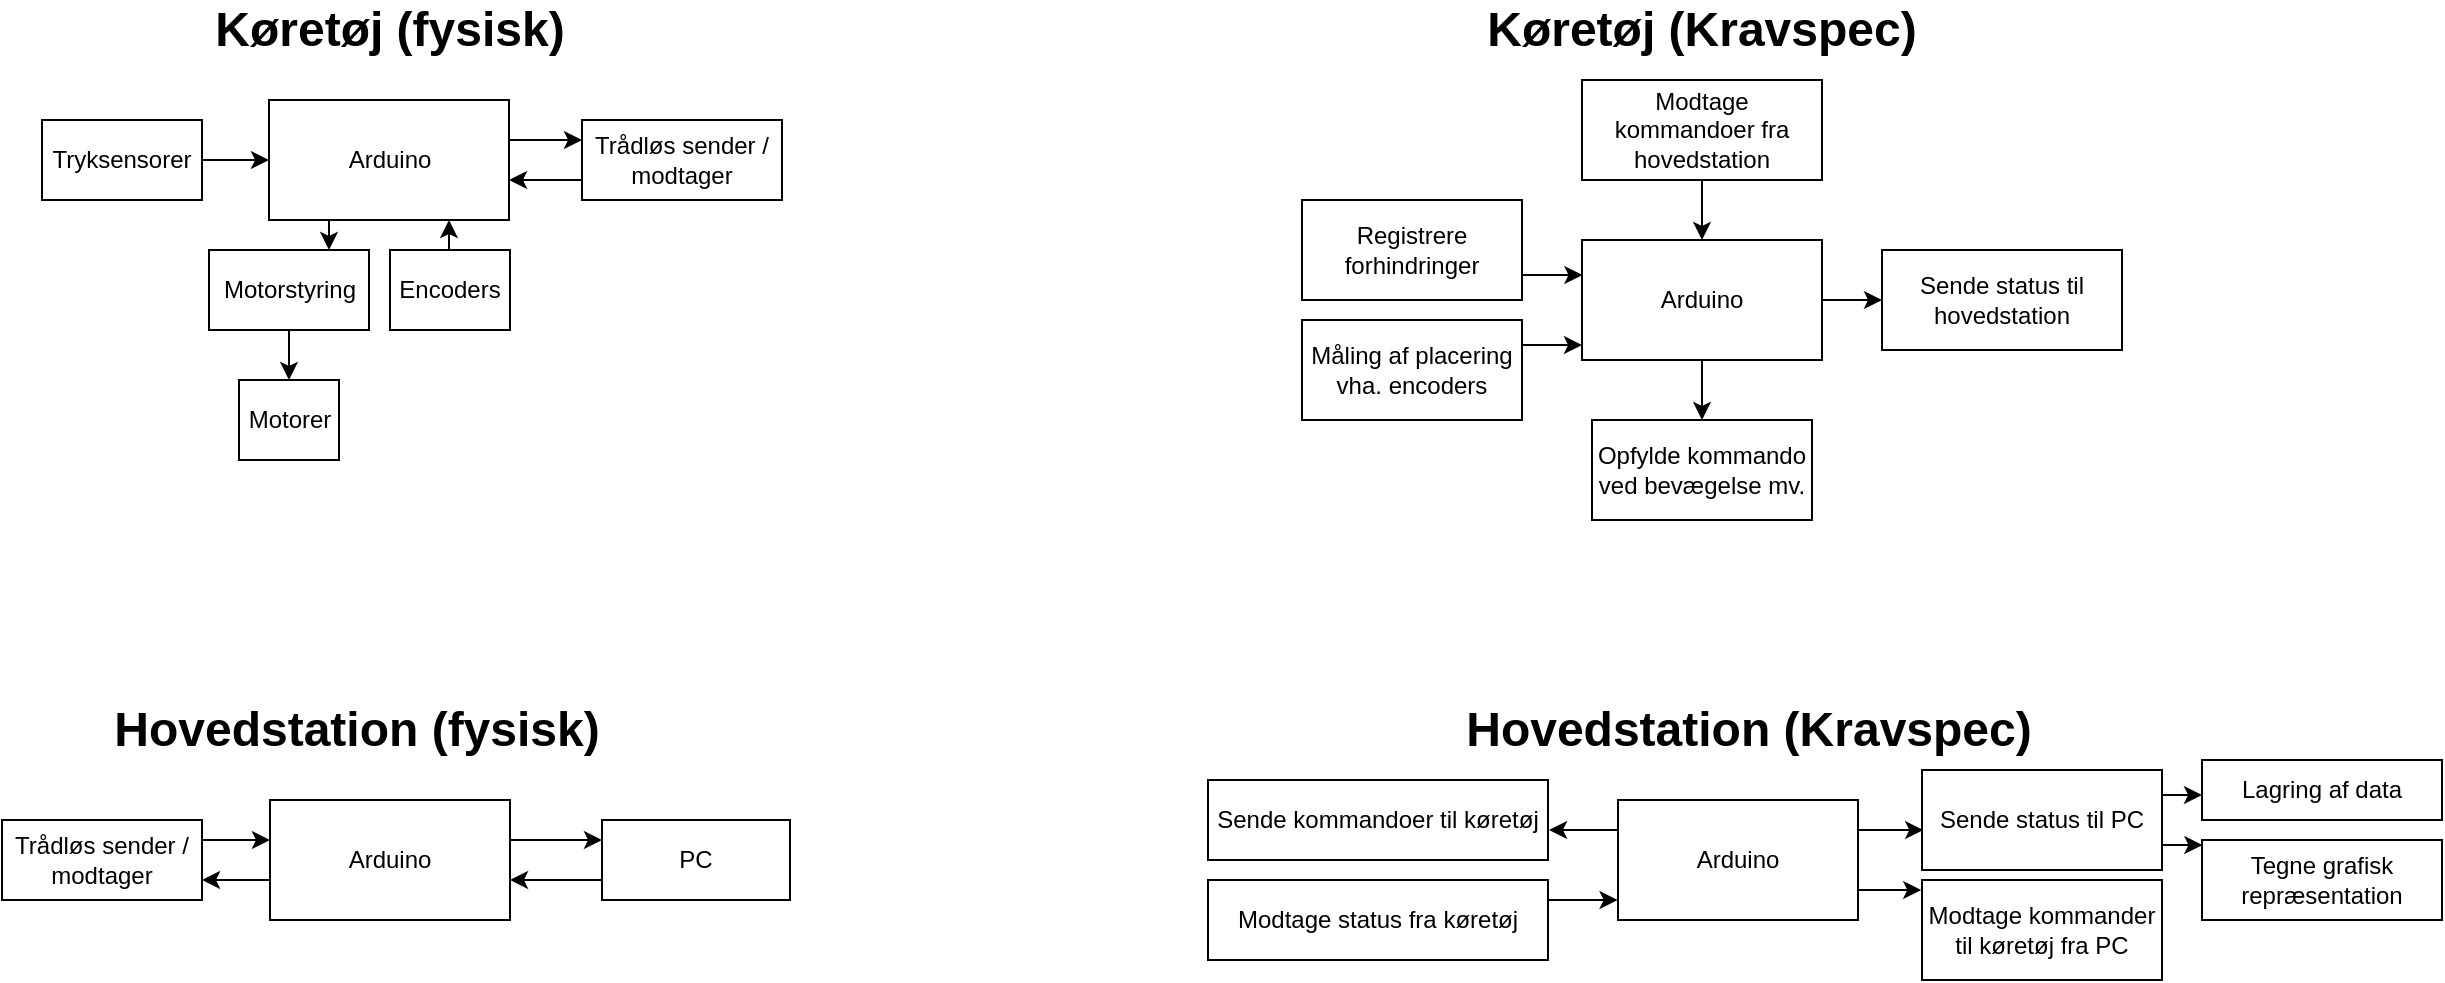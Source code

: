 <mxfile version="17.0.0" type="device" pages="3"><diagram id="TpSTfzil1BboNdkphqD4" name="Blokdiagrammer"><mxGraphModel dx="1066" dy="749" grid="1" gridSize="10" guides="1" tooltips="1" connect="1" arrows="1" fold="1" page="1" pageScale="1" pageWidth="827" pageHeight="1169" math="0" shadow="0"><root><mxCell id="0"/><mxCell id="1" parent="0"/><mxCell id="sRzdgZIWtT35f1yVWIEh-6" value="" style="edgeStyle=orthogonalEdgeStyle;rounded=0;orthogonalLoop=1;jettySize=auto;html=1;fontSize=12;" parent="1" source="sRzdgZIWtT35f1yVWIEh-1" target="sRzdgZIWtT35f1yVWIEh-4" edge="1"><mxGeometry relative="1" as="geometry"><Array as="points"><mxPoint x="490" y="110"/><mxPoint x="490" y="110"/></Array></mxGeometry></mxCell><mxCell id="vzg4cDQRQBAB5WmXKLtl-3" style="edgeStyle=orthogonalEdgeStyle;rounded=0;orthogonalLoop=1;jettySize=auto;html=1;exitX=0.25;exitY=1;exitDx=0;exitDy=0;entryX=0.75;entryY=0;entryDx=0;entryDy=0;" parent="1" source="sRzdgZIWtT35f1yVWIEh-1" target="vzg4cDQRQBAB5WmXKLtl-1" edge="1"><mxGeometry relative="1" as="geometry"/></mxCell><mxCell id="sRzdgZIWtT35f1yVWIEh-1" value="Arduino" style="rounded=0;whiteSpace=wrap;html=1;" parent="1" vertex="1"><mxGeometry x="353.5" y="90" width="120" height="60" as="geometry"/></mxCell><mxCell id="sRzdgZIWtT35f1yVWIEh-2" value="&lt;font size=&quot;1&quot;&gt;&lt;b style=&quot;font-size: 24px&quot;&gt;Køretøj (fysisk)&lt;/b&gt;&lt;/font&gt;" style="text;html=1;strokeColor=none;fillColor=none;align=center;verticalAlign=middle;whiteSpace=wrap;rounded=0;" parent="1" vertex="1"><mxGeometry x="304" y="40" width="220" height="30" as="geometry"/></mxCell><mxCell id="sRzdgZIWtT35f1yVWIEh-7" value="" style="edgeStyle=orthogonalEdgeStyle;rounded=0;orthogonalLoop=1;jettySize=auto;html=1;fontSize=12;" parent="1" source="sRzdgZIWtT35f1yVWIEh-4" target="sRzdgZIWtT35f1yVWIEh-1" edge="1"><mxGeometry relative="1" as="geometry"><Array as="points"><mxPoint x="500" y="130"/><mxPoint x="500" y="130"/></Array></mxGeometry></mxCell><mxCell id="sRzdgZIWtT35f1yVWIEh-4" value="Trådløs sender / modtager" style="whiteSpace=wrap;html=1;rounded=0;" parent="1" vertex="1"><mxGeometry x="510" y="100" width="100" height="40" as="geometry"/></mxCell><mxCell id="vzg4cDQRQBAB5WmXKLtl-4" style="edgeStyle=orthogonalEdgeStyle;rounded=0;orthogonalLoop=1;jettySize=auto;html=1;exitX=0.25;exitY=0;exitDx=0;exitDy=0;entryX=0.75;entryY=1;entryDx=0;entryDy=0;" parent="1" source="sRzdgZIWtT35f1yVWIEh-8" target="sRzdgZIWtT35f1yVWIEh-1" edge="1"><mxGeometry relative="1" as="geometry"/></mxCell><mxCell id="sRzdgZIWtT35f1yVWIEh-8" value="Encoders" style="rounded=0;whiteSpace=wrap;html=1;fontSize=12;" parent="1" vertex="1"><mxGeometry x="414" y="165" width="60" height="40" as="geometry"/></mxCell><mxCell id="sRzdgZIWtT35f1yVWIEh-9" value="Motorer" style="rounded=0;whiteSpace=wrap;html=1;fontSize=12;" parent="1" vertex="1"><mxGeometry x="338.5" y="230" width="50" height="40" as="geometry"/></mxCell><mxCell id="sRzdgZIWtT35f1yVWIEh-17" value="" style="edgeStyle=orthogonalEdgeStyle;rounded=0;orthogonalLoop=1;jettySize=auto;html=1;fontSize=12;" parent="1" source="sRzdgZIWtT35f1yVWIEh-16" target="sRzdgZIWtT35f1yVWIEh-1" edge="1"><mxGeometry relative="1" as="geometry"/></mxCell><mxCell id="sRzdgZIWtT35f1yVWIEh-16" value="Tryksensorer" style="rounded=0;whiteSpace=wrap;html=1;fontSize=12;" parent="1" vertex="1"><mxGeometry x="240" y="100" width="80" height="40" as="geometry"/></mxCell><mxCell id="sRzdgZIWtT35f1yVWIEh-18" value="&lt;font size=&quot;1&quot;&gt;&lt;b style=&quot;font-size: 24px&quot;&gt;Hovedstation (fysisk)&lt;/b&gt;&lt;/font&gt;" style="text;html=1;strokeColor=none;fillColor=none;align=center;verticalAlign=middle;whiteSpace=wrap;rounded=0;" parent="1" vertex="1"><mxGeometry x="250" y="390" width="295" height="30" as="geometry"/></mxCell><mxCell id="sRzdgZIWtT35f1yVWIEh-22" value="" style="edgeStyle=orthogonalEdgeStyle;rounded=0;orthogonalLoop=1;jettySize=auto;html=1;fontSize=12;" parent="1" source="sRzdgZIWtT35f1yVWIEh-19" target="sRzdgZIWtT35f1yVWIEh-20" edge="1"><mxGeometry relative="1" as="geometry"><Array as="points"><mxPoint x="330" y="480"/><mxPoint x="330" y="480"/></Array></mxGeometry></mxCell><mxCell id="sRzdgZIWtT35f1yVWIEh-24" value="" style="edgeStyle=orthogonalEdgeStyle;rounded=0;orthogonalLoop=1;jettySize=auto;html=1;fontSize=12;" parent="1" source="sRzdgZIWtT35f1yVWIEh-19" target="sRzdgZIWtT35f1yVWIEh-23" edge="1"><mxGeometry relative="1" as="geometry"><Array as="points"><mxPoint x="500" y="460"/><mxPoint x="500" y="460"/></Array></mxGeometry></mxCell><mxCell id="sRzdgZIWtT35f1yVWIEh-19" value="Arduino" style="rounded=0;whiteSpace=wrap;html=1;fontSize=12;" parent="1" vertex="1"><mxGeometry x="354" y="440" width="120" height="60" as="geometry"/></mxCell><mxCell id="sRzdgZIWtT35f1yVWIEh-21" value="" style="edgeStyle=orthogonalEdgeStyle;rounded=0;orthogonalLoop=1;jettySize=auto;html=1;fontSize=12;" parent="1" source="sRzdgZIWtT35f1yVWIEh-20" target="sRzdgZIWtT35f1yVWIEh-19" edge="1"><mxGeometry relative="1" as="geometry"><Array as="points"><mxPoint x="340" y="460"/><mxPoint x="340" y="460"/></Array></mxGeometry></mxCell><mxCell id="sRzdgZIWtT35f1yVWIEh-20" value="Trådløs sender / modtager" style="rounded=0;whiteSpace=wrap;html=1;fontSize=12;" parent="1" vertex="1"><mxGeometry x="220" y="450" width="100" height="40" as="geometry"/></mxCell><mxCell id="sRzdgZIWtT35f1yVWIEh-25" value="" style="edgeStyle=orthogonalEdgeStyle;rounded=0;orthogonalLoop=1;jettySize=auto;html=1;fontSize=12;" parent="1" source="sRzdgZIWtT35f1yVWIEh-23" target="sRzdgZIWtT35f1yVWIEh-19" edge="1"><mxGeometry relative="1" as="geometry"><Array as="points"><mxPoint x="490" y="480"/><mxPoint x="490" y="480"/></Array></mxGeometry></mxCell><mxCell id="sRzdgZIWtT35f1yVWIEh-23" value="PC" style="rounded=0;whiteSpace=wrap;html=1;fontSize=12;" parent="1" vertex="1"><mxGeometry x="520" y="450" width="94" height="40" as="geometry"/></mxCell><mxCell id="sRzdgZIWtT35f1yVWIEh-26" value="&lt;font size=&quot;1&quot;&gt;&lt;b style=&quot;font-size: 24px&quot;&gt;Køretøj (Kravspec)&lt;/b&gt;&lt;/font&gt;" style="text;html=1;strokeColor=none;fillColor=none;align=center;verticalAlign=middle;whiteSpace=wrap;rounded=0;" parent="1" vertex="1"><mxGeometry x="960" y="40" width="220" height="30" as="geometry"/></mxCell><mxCell id="sRzdgZIWtT35f1yVWIEh-37" value="" style="edgeStyle=orthogonalEdgeStyle;rounded=0;orthogonalLoop=1;jettySize=auto;html=1;fontSize=12;" parent="1" source="sRzdgZIWtT35f1yVWIEh-27" target="sRzdgZIWtT35f1yVWIEh-28" edge="1"><mxGeometry relative="1" as="geometry"/></mxCell><mxCell id="sRzdgZIWtT35f1yVWIEh-40" value="" style="edgeStyle=orthogonalEdgeStyle;rounded=0;orthogonalLoop=1;jettySize=auto;html=1;fontSize=12;" parent="1" source="sRzdgZIWtT35f1yVWIEh-27" target="sRzdgZIWtT35f1yVWIEh-39" edge="1"><mxGeometry relative="1" as="geometry"/></mxCell><mxCell id="sRzdgZIWtT35f1yVWIEh-27" value="Arduino" style="rounded=0;whiteSpace=wrap;html=1;" parent="1" vertex="1"><mxGeometry x="1010" y="160" width="120" height="60" as="geometry"/></mxCell><mxCell id="sRzdgZIWtT35f1yVWIEh-28" value="Sende status til hovedstation" style="rounded=0;whiteSpace=wrap;html=1;fontSize=12;" parent="1" vertex="1"><mxGeometry x="1160" y="165" width="120" height="50" as="geometry"/></mxCell><mxCell id="sRzdgZIWtT35f1yVWIEh-36" value="" style="edgeStyle=orthogonalEdgeStyle;rounded=0;orthogonalLoop=1;jettySize=auto;html=1;fontSize=12;" parent="1" source="sRzdgZIWtT35f1yVWIEh-30" target="sRzdgZIWtT35f1yVWIEh-27" edge="1"><mxGeometry relative="1" as="geometry"/></mxCell><mxCell id="sRzdgZIWtT35f1yVWIEh-30" value="Modtage kommandoer fra hovedstation" style="rounded=0;whiteSpace=wrap;html=1;" parent="1" vertex="1"><mxGeometry x="1010" y="80" width="120" height="50" as="geometry"/></mxCell><mxCell id="sRzdgZIWtT35f1yVWIEh-68" style="edgeStyle=orthogonalEdgeStyle;rounded=0;orthogonalLoop=1;jettySize=auto;html=1;exitX=1;exitY=0.75;exitDx=0;exitDy=0;entryX=0.002;entryY=0.299;entryDx=0;entryDy=0;entryPerimeter=0;fontSize=12;" parent="1" source="sRzdgZIWtT35f1yVWIEh-33" target="sRzdgZIWtT35f1yVWIEh-27" edge="1"><mxGeometry relative="1" as="geometry"/></mxCell><mxCell id="sRzdgZIWtT35f1yVWIEh-33" value="Registrere forhindringer" style="rounded=0;whiteSpace=wrap;html=1;fontSize=12;" parent="1" vertex="1"><mxGeometry x="870" y="140" width="110" height="50" as="geometry"/></mxCell><mxCell id="sRzdgZIWtT35f1yVWIEh-39" value="Opfylde kommando ved bevægelse mv." style="rounded=0;whiteSpace=wrap;html=1;fontSize=12;" parent="1" vertex="1"><mxGeometry x="1015" y="250" width="110" height="50" as="geometry"/></mxCell><mxCell id="sRzdgZIWtT35f1yVWIEh-41" value="&lt;font size=&quot;1&quot;&gt;&lt;b style=&quot;font-size: 24px&quot;&gt;Hovedstation (&lt;/b&gt;&lt;/font&gt;&lt;b style=&quot;font-size: 24px&quot;&gt;Kravspec&lt;/b&gt;&lt;font size=&quot;1&quot;&gt;&lt;b style=&quot;font-size: 24px&quot;&gt;)&lt;/b&gt;&lt;/font&gt;" style="text;html=1;strokeColor=none;fillColor=none;align=center;verticalAlign=middle;whiteSpace=wrap;rounded=0;" parent="1" vertex="1"><mxGeometry x="945.5" y="390" width="295" height="30" as="geometry"/></mxCell><mxCell id="sRzdgZIWtT35f1yVWIEh-51" style="edgeStyle=orthogonalEdgeStyle;rounded=0;orthogonalLoop=1;jettySize=auto;html=1;exitX=0;exitY=0.25;exitDx=0;exitDy=0;entryX=1.003;entryY=0.627;entryDx=0;entryDy=0;entryPerimeter=0;fontSize=12;" parent="1" source="sRzdgZIWtT35f1yVWIEh-42" target="sRzdgZIWtT35f1yVWIEh-43" edge="1"><mxGeometry relative="1" as="geometry"/></mxCell><mxCell id="sRzdgZIWtT35f1yVWIEh-69" style="edgeStyle=orthogonalEdgeStyle;rounded=0;orthogonalLoop=1;jettySize=auto;html=1;exitX=1;exitY=0.25;exitDx=0;exitDy=0;entryX=0.005;entryY=0.598;entryDx=0;entryDy=0;entryPerimeter=0;fontSize=12;" parent="1" source="sRzdgZIWtT35f1yVWIEh-42" target="sRzdgZIWtT35f1yVWIEh-54" edge="1"><mxGeometry relative="1" as="geometry"/></mxCell><mxCell id="sRzdgZIWtT35f1yVWIEh-70" style="edgeStyle=orthogonalEdgeStyle;rounded=0;orthogonalLoop=1;jettySize=auto;html=1;exitX=1;exitY=0.75;exitDx=0;exitDy=0;entryX=-0.003;entryY=0.106;entryDx=0;entryDy=0;entryPerimeter=0;fontSize=12;" parent="1" source="sRzdgZIWtT35f1yVWIEh-42" target="sRzdgZIWtT35f1yVWIEh-64" edge="1"><mxGeometry relative="1" as="geometry"/></mxCell><mxCell id="sRzdgZIWtT35f1yVWIEh-42" value="Arduino" style="rounded=0;whiteSpace=wrap;html=1;fontSize=12;" parent="1" vertex="1"><mxGeometry x="1028" y="440" width="120" height="60" as="geometry"/></mxCell><mxCell id="sRzdgZIWtT35f1yVWIEh-43" value="Sende kommandoer til køretøj" style="rounded=0;whiteSpace=wrap;html=1;fontSize=12;" parent="1" vertex="1"><mxGeometry x="823" y="430" width="170" height="40" as="geometry"/></mxCell><mxCell id="sRzdgZIWtT35f1yVWIEh-52" style="edgeStyle=orthogonalEdgeStyle;rounded=0;orthogonalLoop=1;jettySize=auto;html=1;exitX=1;exitY=0.25;exitDx=0;exitDy=0;entryX=-0.002;entryY=0.822;entryDx=0;entryDy=0;entryPerimeter=0;fontSize=12;" parent="1" source="sRzdgZIWtT35f1yVWIEh-44" target="sRzdgZIWtT35f1yVWIEh-42" edge="1"><mxGeometry relative="1" as="geometry"/></mxCell><mxCell id="sRzdgZIWtT35f1yVWIEh-44" value="Modtage status fra køretøj" style="rounded=0;whiteSpace=wrap;html=1;fontSize=12;" parent="1" vertex="1"><mxGeometry x="823" y="480" width="170" height="40" as="geometry"/></mxCell><mxCell id="sRzdgZIWtT35f1yVWIEh-53" value="Tegne grafisk repræsentation" style="rounded=0;whiteSpace=wrap;html=1;fontSize=12;" parent="1" vertex="1"><mxGeometry x="1320" y="460" width="120" height="40" as="geometry"/></mxCell><mxCell id="sRzdgZIWtT35f1yVWIEh-71" style="edgeStyle=orthogonalEdgeStyle;rounded=0;orthogonalLoop=1;jettySize=auto;html=1;exitX=1;exitY=0.25;exitDx=0;exitDy=0;entryX=0;entryY=0.586;entryDx=0;entryDy=0;entryPerimeter=0;fontSize=12;" parent="1" source="sRzdgZIWtT35f1yVWIEh-54" target="sRzdgZIWtT35f1yVWIEh-58" edge="1"><mxGeometry relative="1" as="geometry"/></mxCell><mxCell id="sRzdgZIWtT35f1yVWIEh-73" style="edgeStyle=orthogonalEdgeStyle;rounded=0;orthogonalLoop=1;jettySize=auto;html=1;exitX=1;exitY=0.75;exitDx=0;exitDy=0;entryX=0.002;entryY=0.07;entryDx=0;entryDy=0;entryPerimeter=0;fontSize=12;" parent="1" source="sRzdgZIWtT35f1yVWIEh-54" target="sRzdgZIWtT35f1yVWIEh-53" edge="1"><mxGeometry relative="1" as="geometry"/></mxCell><mxCell id="sRzdgZIWtT35f1yVWIEh-54" value="Sende status til PC" style="rounded=0;whiteSpace=wrap;html=1;fontSize=12;" parent="1" vertex="1"><mxGeometry x="1180" y="425" width="120" height="50" as="geometry"/></mxCell><mxCell id="sRzdgZIWtT35f1yVWIEh-58" value="Lagring af data" style="rounded=0;whiteSpace=wrap;html=1;fontSize=12;" parent="1" vertex="1"><mxGeometry x="1320" y="420" width="120" height="30" as="geometry"/></mxCell><mxCell id="sRzdgZIWtT35f1yVWIEh-64" value="Modtage kommander til køretøj fra PC" style="rounded=0;whiteSpace=wrap;html=1;fontSize=12;" parent="1" vertex="1"><mxGeometry x="1180" y="480" width="120" height="50" as="geometry"/></mxCell><mxCell id="sRzdgZIWtT35f1yVWIEh-67" style="edgeStyle=orthogonalEdgeStyle;rounded=0;orthogonalLoop=1;jettySize=auto;html=1;exitX=1;exitY=0.25;exitDx=0;exitDy=0;entryX=0;entryY=0.878;entryDx=0;entryDy=0;entryPerimeter=0;fontSize=12;" parent="1" source="sRzdgZIWtT35f1yVWIEh-66" target="sRzdgZIWtT35f1yVWIEh-27" edge="1"><mxGeometry relative="1" as="geometry"/></mxCell><mxCell id="sRzdgZIWtT35f1yVWIEh-66" value="Måling af placering vha. encoders" style="rounded=0;whiteSpace=wrap;html=1;fontSize=12;" parent="1" vertex="1"><mxGeometry x="870" y="200" width="110" height="50" as="geometry"/></mxCell><mxCell id="vzg4cDQRQBAB5WmXKLtl-2" value="" style="edgeStyle=orthogonalEdgeStyle;rounded=0;orthogonalLoop=1;jettySize=auto;html=1;" parent="1" source="vzg4cDQRQBAB5WmXKLtl-1" target="sRzdgZIWtT35f1yVWIEh-9" edge="1"><mxGeometry relative="1" as="geometry"/></mxCell><mxCell id="vzg4cDQRQBAB5WmXKLtl-1" value="Motorstyring" style="rounded=0;whiteSpace=wrap;html=1;" parent="1" vertex="1"><mxGeometry x="323.5" y="165" width="80" height="40" as="geometry"/></mxCell></root></mxGraphModel></diagram><diagram id="rVFSDBUsDKxGqQV_KbvP" name="SW-struktur"><mxGraphModel dx="1066" dy="749" grid="1" gridSize="10" guides="1" tooltips="1" connect="1" arrows="1" fold="1" page="1" pageScale="1" pageWidth="827" pageHeight="1169" math="0" shadow="0"><root><mxCell id="HqiZGBsw4PmQNI6quoVG-0"/><mxCell id="HqiZGBsw4PmQNI6quoVG-1" parent="HqiZGBsw4PmQNI6quoVG-0"/><mxCell id="HqiZGBsw4PmQNI6quoVG-8" value="" style="edgeStyle=orthogonalEdgeStyle;rounded=0;orthogonalLoop=1;jettySize=auto;html=1;" parent="HqiZGBsw4PmQNI6quoVG-1" source="HqiZGBsw4PmQNI6quoVG-2" target="HqiZGBsw4PmQNI6quoVG-3" edge="1"><mxGeometry relative="1" as="geometry"><Array as="points"><mxPoint x="434" y="150"/><mxPoint x="434" y="150"/></Array></mxGeometry></mxCell><mxCell id="HqiZGBsw4PmQNI6quoVG-9" value="" style="edgeStyle=orthogonalEdgeStyle;rounded=0;orthogonalLoop=1;jettySize=auto;html=1;" parent="HqiZGBsw4PmQNI6quoVG-1" source="HqiZGBsw4PmQNI6quoVG-2" target="HqiZGBsw4PmQNI6quoVG-4" edge="1"><mxGeometry relative="1" as="geometry"/></mxCell><mxCell id="HqiZGBsw4PmQNI6quoVG-2" value="Lokationsdel" style="rounded=0;whiteSpace=wrap;html=1;" parent="HqiZGBsw4PmQNI6quoVG-1" vertex="1"><mxGeometry x="354" y="230" width="120" height="60" as="geometry"/></mxCell><mxCell id="HqiZGBsw4PmQNI6quoVG-7" value="" style="edgeStyle=orthogonalEdgeStyle;rounded=0;orthogonalLoop=1;jettySize=auto;html=1;" parent="HqiZGBsw4PmQNI6quoVG-1" source="HqiZGBsw4PmQNI6quoVG-3" target="HqiZGBsw4PmQNI6quoVG-2" edge="1"><mxGeometry relative="1" as="geometry"><Array as="points"><mxPoint x="394" y="210"/><mxPoint x="394" y="210"/></Array></mxGeometry></mxCell><mxCell id="HqiZGBsw4PmQNI6quoVG-3" value="Køredel" style="rounded=0;whiteSpace=wrap;html=1;" parent="HqiZGBsw4PmQNI6quoVG-1" vertex="1"><mxGeometry x="354" y="70" width="120" height="60" as="geometry"/></mxCell><mxCell id="HqiZGBsw4PmQNI6quoVG-4" value="Sendedel" style="rounded=0;whiteSpace=wrap;html=1;" parent="HqiZGBsw4PmQNI6quoVG-1" vertex="1"><mxGeometry x="354" y="400" width="120" height="60" as="geometry"/></mxCell><mxCell id="HqiZGBsw4PmQNI6quoVG-14" value="" style="edgeStyle=orthogonalEdgeStyle;rounded=0;orthogonalLoop=1;jettySize=auto;html=1;" parent="HqiZGBsw4PmQNI6quoVG-1" source="HqiZGBsw4PmQNI6quoVG-5" target="HqiZGBsw4PmQNI6quoVG-2" edge="1"><mxGeometry relative="1" as="geometry"/></mxCell><mxCell id="HqiZGBsw4PmQNI6quoVG-5" value="Modtagedel" style="rounded=0;whiteSpace=wrap;html=1;" parent="HqiZGBsw4PmQNI6quoVG-1" vertex="1"><mxGeometry x="584" y="230" width="120" height="60" as="geometry"/></mxCell><mxCell id="HqiZGBsw4PmQNI6quoVG-15" value="" style="edgeStyle=orthogonalEdgeStyle;rounded=0;orthogonalLoop=1;jettySize=auto;html=1;" parent="HqiZGBsw4PmQNI6quoVG-1" source="HqiZGBsw4PmQNI6quoVG-6" target="HqiZGBsw4PmQNI6quoVG-2" edge="1"><mxGeometry relative="1" as="geometry"/></mxCell><mxCell id="HqiZGBsw4PmQNI6quoVG-6" value="Sensordel" style="rounded=0;whiteSpace=wrap;html=1;" parent="HqiZGBsw4PmQNI6quoVG-1" vertex="1"><mxGeometry x="124" y="230" width="120" height="60" as="geometry"/></mxCell><mxCell id="HqiZGBsw4PmQNI6quoVG-11" value="" style="endArrow=classic;html=1;rounded=0;exitX=0.5;exitY=0;exitDx=0;exitDy=0;entryX=0;entryY=0.5;entryDx=0;entryDy=0;" parent="HqiZGBsw4PmQNI6quoVG-1" source="HqiZGBsw4PmQNI6quoVG-6" target="HqiZGBsw4PmQNI6quoVG-3" edge="1"><mxGeometry width="50" height="50" relative="1" as="geometry"><mxPoint x="284" y="210" as="sourcePoint"/><mxPoint x="334" y="160" as="targetPoint"/></mxGeometry></mxCell><mxCell id="HqiZGBsw4PmQNI6quoVG-13" value="" style="endArrow=classic;html=1;rounded=0;exitX=0.5;exitY=0;exitDx=0;exitDy=0;entryX=1;entryY=0.5;entryDx=0;entryDy=0;" parent="HqiZGBsw4PmQNI6quoVG-1" source="HqiZGBsw4PmQNI6quoVG-5" target="HqiZGBsw4PmQNI6quoVG-3" edge="1"><mxGeometry width="50" height="50" relative="1" as="geometry"><mxPoint x="634" y="200" as="sourcePoint"/><mxPoint x="684" y="150" as="targetPoint"/></mxGeometry></mxCell><mxCell id="HqiZGBsw4PmQNI6quoVG-16" value="Kør til en bestemt lokation" style="text;html=1;strokeColor=none;fillColor=none;align=center;verticalAlign=middle;whiteSpace=wrap;rounded=0;" parent="HqiZGBsw4PmQNI6quoVG-1" vertex="1"><mxGeometry x="554" y="140" width="110" height="40" as="geometry"/></mxCell><mxCell id="HqiZGBsw4PmQNI6quoVG-17" value="Anmod om lokation&amp;nbsp;" style="text;html=1;strokeColor=none;fillColor=none;align=center;verticalAlign=middle;whiteSpace=wrap;rounded=0;" parent="HqiZGBsw4PmQNI6quoVG-1" vertex="1"><mxGeometry x="474" y="250" width="110" height="40" as="geometry"/></mxCell><mxCell id="HqiZGBsw4PmQNI6quoVG-18" value="Sende status (lokation, retning, mv.)" style="text;html=1;strokeColor=none;fillColor=none;align=center;verticalAlign=middle;whiteSpace=wrap;rounded=0;" parent="HqiZGBsw4PmQNI6quoVG-1" vertex="1"><mxGeometry x="404" y="320" width="110" height="40" as="geometry"/></mxCell><mxCell id="HqiZGBsw4PmQNI6quoVG-20" value="Stop kørsel ved forhindring" style="text;html=1;strokeColor=none;fillColor=none;align=center;verticalAlign=middle;whiteSpace=wrap;rounded=0;" parent="HqiZGBsw4PmQNI6quoVG-1" vertex="1"><mxGeometry x="184" y="130" width="110" height="40" as="geometry"/></mxCell><mxCell id="HqiZGBsw4PmQNI6quoVG-22" value="Informer hovedstation om forhindring" style="text;html=1;strokeColor=none;fillColor=none;align=center;verticalAlign=middle;whiteSpace=wrap;rounded=0;" parent="HqiZGBsw4PmQNI6quoVG-1" vertex="1"><mxGeometry x="244" y="260" width="110" height="40" as="geometry"/></mxCell><mxCell id="HqiZGBsw4PmQNI6quoVG-23" value="Opdatere lokation" style="text;html=1;strokeColor=none;fillColor=none;align=center;verticalAlign=middle;whiteSpace=wrap;rounded=0;" parent="HqiZGBsw4PmQNI6quoVG-1" vertex="1"><mxGeometry x="334" y="160" width="60" height="30" as="geometry"/></mxCell><mxCell id="HqiZGBsw4PmQNI6quoVG-24" value="Beregne rute" style="text;html=1;strokeColor=none;fillColor=none;align=center;verticalAlign=middle;whiteSpace=wrap;rounded=0;" parent="HqiZGBsw4PmQNI6quoVG-1" vertex="1"><mxGeometry x="434" y="160" width="60" height="30" as="geometry"/></mxCell><mxCell id="HqiZGBsw4PmQNI6quoVG-25" value="Sendedel" style="rounded=0;whiteSpace=wrap;html=1;" parent="HqiZGBsw4PmQNI6quoVG-1" vertex="1"><mxGeometry x="133.5" y="810" width="120" height="60" as="geometry"/></mxCell><mxCell id="HqiZGBsw4PmQNI6quoVG-46" value="" style="edgeStyle=orthogonalEdgeStyle;rounded=0;orthogonalLoop=1;jettySize=auto;html=1;" parent="HqiZGBsw4PmQNI6quoVG-1" source="HqiZGBsw4PmQNI6quoVG-26" target="HqiZGBsw4PmQNI6quoVG-30" edge="1"><mxGeometry relative="1" as="geometry"/></mxCell><mxCell id="HqiZGBsw4PmQNI6quoVG-26" value="Modtagedel" style="rounded=0;whiteSpace=wrap;html=1;" parent="HqiZGBsw4PmQNI6quoVG-1" vertex="1"><mxGeometry x="334.5" y="690" width="120" height="60" as="geometry"/></mxCell><mxCell id="HqiZGBsw4PmQNI6quoVG-35" value="" style="edgeStyle=orthogonalEdgeStyle;rounded=0;orthogonalLoop=1;jettySize=auto;html=1;" parent="HqiZGBsw4PmQNI6quoVG-1" source="HqiZGBsw4PmQNI6quoVG-27" target="HqiZGBsw4PmQNI6quoVG-30" edge="1"><mxGeometry relative="1" as="geometry"><Array as="points"><mxPoint x="374.5" y="900"/><mxPoint x="374.5" y="900"/></Array></mxGeometry></mxCell><mxCell id="HqiZGBsw4PmQNI6quoVG-27" value="Beregningsdel" style="rounded=0;whiteSpace=wrap;html=1;" parent="HqiZGBsw4PmQNI6quoVG-1" vertex="1"><mxGeometry x="334.5" y="990" width="120" height="60" as="geometry"/></mxCell><mxCell id="HqiZGBsw4PmQNI6quoVG-28" value="Tegnedel" style="rounded=0;whiteSpace=wrap;html=1;" parent="HqiZGBsw4PmQNI6quoVG-1" vertex="1"><mxGeometry x="574.5" y="810" width="120" height="60" as="geometry"/></mxCell><mxCell id="HqiZGBsw4PmQNI6quoVG-31" value="" style="edgeStyle=orthogonalEdgeStyle;rounded=0;orthogonalLoop=1;jettySize=auto;html=1;" parent="HqiZGBsw4PmQNI6quoVG-1" source="HqiZGBsw4PmQNI6quoVG-30" target="HqiZGBsw4PmQNI6quoVG-28" edge="1"><mxGeometry relative="1" as="geometry"/></mxCell><mxCell id="HqiZGBsw4PmQNI6quoVG-34" value="" style="edgeStyle=orthogonalEdgeStyle;rounded=0;orthogonalLoop=1;jettySize=auto;html=1;" parent="HqiZGBsw4PmQNI6quoVG-1" source="HqiZGBsw4PmQNI6quoVG-30" target="HqiZGBsw4PmQNI6quoVG-27" edge="1"><mxGeometry relative="1" as="geometry"><Array as="points"><mxPoint x="424.5" y="900"/><mxPoint x="424.5" y="900"/></Array></mxGeometry></mxCell><mxCell id="HqiZGBsw4PmQNI6quoVG-30" value="Lagringsdel" style="rounded=0;whiteSpace=wrap;html=1;" parent="HqiZGBsw4PmQNI6quoVG-1" vertex="1"><mxGeometry x="334.5" y="810" width="120" height="60" as="geometry"/></mxCell><mxCell id="HqiZGBsw4PmQNI6quoVG-32" value="Tegne grafisk repræsentation" style="text;html=1;strokeColor=none;fillColor=none;align=center;verticalAlign=middle;whiteSpace=wrap;rounded=0;" parent="HqiZGBsw4PmQNI6quoVG-1" vertex="1"><mxGeometry x="454.5" y="840" width="100" height="30" as="geometry"/></mxCell><mxCell id="HqiZGBsw4PmQNI6quoVG-36" value="Udføre beregninger med data fra database" style="text;html=1;strokeColor=none;fillColor=none;align=center;verticalAlign=middle;whiteSpace=wrap;rounded=0;" parent="HqiZGBsw4PmQNI6quoVG-1" vertex="1"><mxGeometry x="424.5" y="890" width="100" height="40" as="geometry"/></mxCell><mxCell id="HqiZGBsw4PmQNI6quoVG-38" value="Opdatere model af rummet i databasen" style="text;html=1;strokeColor=none;fillColor=none;align=center;verticalAlign=middle;whiteSpace=wrap;rounded=0;" parent="HqiZGBsw4PmQNI6quoVG-1" vertex="1"><mxGeometry x="274.5" y="890" width="100" height="40" as="geometry"/></mxCell><mxCell id="HqiZGBsw4PmQNI6quoVG-44" value="Sende kommandoer til køretøj" style="text;html=1;strokeColor=none;fillColor=none;align=center;verticalAlign=middle;whiteSpace=wrap;rounded=0;" parent="HqiZGBsw4PmQNI6quoVG-1" vertex="1"><mxGeometry x="188.5" y="940" width="100" height="50" as="geometry"/></mxCell><mxCell id="HqiZGBsw4PmQNI6quoVG-45" value="" style="endArrow=classic;html=1;rounded=0;entryX=0.5;entryY=1;entryDx=0;entryDy=0;exitX=0;exitY=0.5;exitDx=0;exitDy=0;" parent="HqiZGBsw4PmQNI6quoVG-1" source="HqiZGBsw4PmQNI6quoVG-27" target="HqiZGBsw4PmQNI6quoVG-25" edge="1"><mxGeometry width="50" height="50" relative="1" as="geometry"><mxPoint x="274.5" y="990" as="sourcePoint"/><mxPoint x="324.5" y="940" as="targetPoint"/></mxGeometry></mxCell><mxCell id="HqiZGBsw4PmQNI6quoVG-47" value="Opdatering af data fra køretøj" style="text;html=1;strokeColor=none;fillColor=none;align=center;verticalAlign=middle;whiteSpace=wrap;rounded=0;" parent="HqiZGBsw4PmQNI6quoVG-1" vertex="1"><mxGeometry x="394.5" y="760" width="106" height="40" as="geometry"/></mxCell></root></mxGraphModel></diagram><diagram id="QiwG2dHiz0nF-6nDJbdR" name="CS-state"><mxGraphModel dx="790" dy="555" grid="1" gridSize="10" guides="1" tooltips="1" connect="1" arrows="1" fold="1" page="1" pageScale="1" pageWidth="827" pageHeight="1169" math="0" shadow="0"><root><mxCell id="X0EEUcAZz0VdZXosmmW7-0"/><mxCell id="X0EEUcAZz0VdZXosmmW7-1" parent="X0EEUcAZz0VdZXosmmW7-0"/><mxCell id="X0EEUcAZz0VdZXosmmW7-2" value="0: Inaktiv" style="ellipse;whiteSpace=wrap;html=1;aspect=fixed;" vertex="1" parent="X0EEUcAZz0VdZXosmmW7-1"><mxGeometry x="390" y="50" width="80" height="80" as="geometry"/></mxCell><mxCell id="X0EEUcAZz0VdZXosmmW7-3" value="1: Start check" style="ellipse;whiteSpace=wrap;html=1;aspect=fixed;" vertex="1" parent="X0EEUcAZz0VdZXosmmW7-1"><mxGeometry x="510" y="160" width="80" height="80" as="geometry"/></mxCell><mxCell id="X0EEUcAZz0VdZXosmmW7-7" value="?" style="text;html=1;strokeColor=none;fillColor=none;align=center;verticalAlign=middle;whiteSpace=wrap;rounded=0;" vertex="1" parent="X0EEUcAZz0VdZXosmmW7-1"><mxGeometry x="474" y="120" width="40" height="30" as="geometry"/></mxCell><mxCell id="X0EEUcAZz0VdZXosmmW7-9" value="&lt;font style=&quot;font-size: 20px&quot;&gt;Statediagram for undersøgelse af checksum&lt;/font&gt;" style="text;html=1;strokeColor=none;fillColor=none;align=center;verticalAlign=middle;whiteSpace=wrap;rounded=0;fontStyle=1" vertex="1" parent="X0EEUcAZz0VdZXosmmW7-1"><mxGeometry x="135" y="10" width="450" height="30" as="geometry"/></mxCell><mxCell id="X0EEUcAZz0VdZXosmmW7-11" value="&lt;font style=&quot;font-size: 12px&quot;&gt;Send fejl&lt;/font&gt;" style="ellipse;whiteSpace=wrap;html=1;aspect=fixed;fontSize=20;" vertex="1" parent="X0EEUcAZz0VdZXosmmW7-1"><mxGeometry x="325" y="160" width="80" height="80" as="geometry"/></mxCell><mxCell id="X0EEUcAZz0VdZXosmmW7-14" value="" style="endArrow=classic;html=1;rounded=0;fontSize=12;entryX=0;entryY=1;entryDx=0;entryDy=0;exitX=0.5;exitY=0;exitDx=0;exitDy=0;" edge="1" parent="X0EEUcAZz0VdZXosmmW7-1" source="X0EEUcAZz0VdZXosmmW7-11" target="X0EEUcAZz0VdZXosmmW7-2"><mxGeometry width="50" height="50" relative="1" as="geometry"><mxPoint x="300" y="190" as="sourcePoint"/><mxPoint x="350" y="140" as="targetPoint"/></mxGeometry></mxCell><mxCell id="X0EEUcAZz0VdZXosmmW7-15" value="" style="endArrow=classic;html=1;rounded=0;fontSize=12;exitX=1;exitY=1;exitDx=0;exitDy=0;entryX=0;entryY=0;entryDx=0;entryDy=0;" edge="1" parent="X0EEUcAZz0VdZXosmmW7-1" source="X0EEUcAZz0VdZXosmmW7-2" target="X0EEUcAZz0VdZXosmmW7-3"><mxGeometry width="50" height="50" relative="1" as="geometry"><mxPoint x="440" y="260" as="sourcePoint"/><mxPoint x="490" y="210" as="targetPoint"/></mxGeometry></mxCell><mxCell id="X0EEUcAZz0VdZXosmmW7-16" value="Kommando" style="ellipse;whiteSpace=wrap;html=1;aspect=fixed;fontSize=12;" vertex="1" parent="X0EEUcAZz0VdZXosmmW7-1"><mxGeometry x="510" y="320" width="80" height="80" as="geometry"/></mxCell><mxCell id="X0EEUcAZz0VdZXosmmW7-20" value="Andet" style="text;html=1;strokeColor=none;fillColor=none;align=center;verticalAlign=middle;whiteSpace=wrap;rounded=0;fontSize=12;" vertex="1" parent="X0EEUcAZz0VdZXosmmW7-1"><mxGeometry x="420" y="180" width="60" height="30" as="geometry"/></mxCell><mxCell id="X0EEUcAZz0VdZXosmmW7-21" value="" style="endArrow=classic;html=1;rounded=0;fontSize=12;entryX=1;entryY=0.5;entryDx=0;entryDy=0;exitX=0;exitY=0.5;exitDx=0;exitDy=0;" edge="1" parent="X0EEUcAZz0VdZXosmmW7-1" source="X0EEUcAZz0VdZXosmmW7-3" target="X0EEUcAZz0VdZXosmmW7-11"><mxGeometry width="50" height="50" relative="1" as="geometry"><mxPoint x="430" y="210" as="sourcePoint"/><mxPoint x="480" y="160" as="targetPoint"/></mxGeometry></mxCell><mxCell id="X0EEUcAZz0VdZXosmmW7-22" value="" style="endArrow=classic;html=1;rounded=0;fontSize=12;entryX=0.5;entryY=0;entryDx=0;entryDy=0;exitX=0.5;exitY=1;exitDx=0;exitDy=0;" edge="1" parent="X0EEUcAZz0VdZXosmmW7-1" source="X0EEUcAZz0VdZXosmmW7-3" target="X0EEUcAZz0VdZXosmmW7-16"><mxGeometry width="50" height="50" relative="1" as="geometry"><mxPoint x="380" y="370" as="sourcePoint"/><mxPoint x="430" y="320" as="targetPoint"/></mxGeometry></mxCell><mxCell id="X0EEUcAZz0VdZXosmmW7-23" value="Gyldigt kommandotal" style="text;html=1;strokeColor=none;fillColor=none;align=center;verticalAlign=middle;whiteSpace=wrap;rounded=0;fontSize=12;" vertex="1" parent="X0EEUcAZz0VdZXosmmW7-1"><mxGeometry x="550" y="260" width="80" height="30" as="geometry"/></mxCell><mxCell id="X0EEUcAZz0VdZXosmmW7-24" value="" style="endArrow=classic;html=1;rounded=0;fontSize=12;entryX=1;entryY=1;entryDx=0;entryDy=0;exitX=0;exitY=0;exitDx=0;exitDy=0;" edge="1" parent="X0EEUcAZz0VdZXosmmW7-1" source="X0EEUcAZz0VdZXosmmW7-16" target="X0EEUcAZz0VdZXosmmW7-11"><mxGeometry width="50" height="50" relative="1" as="geometry"><mxPoint x="480" y="320" as="sourcePoint"/><mxPoint x="530" y="270" as="targetPoint"/></mxGeometry></mxCell><mxCell id="X0EEUcAZz0VdZXosmmW7-25" value="Andet" style="text;html=1;strokeColor=none;fillColor=none;align=center;verticalAlign=middle;whiteSpace=wrap;rounded=0;fontSize=12;" vertex="1" parent="X0EEUcAZz0VdZXosmmW7-1"><mxGeometry x="445" y="260" width="60" height="30" as="geometry"/></mxCell><mxCell id="X0EEUcAZz0VdZXosmmW7-28" value="Ciffer" style="text;html=1;strokeColor=none;fillColor=none;align=center;verticalAlign=middle;whiteSpace=wrap;rounded=0;fontSize=12;" vertex="1" parent="X0EEUcAZz0VdZXosmmW7-1"><mxGeometry x="240" y="380" width="50" height="30" as="geometry"/></mxCell><mxCell id="X0EEUcAZz0VdZXosmmW7-29" value="Hent tal" style="ellipse;whiteSpace=wrap;html=1;aspect=fixed;fontSize=12;" vertex="1" parent="X0EEUcAZz0VdZXosmmW7-1"><mxGeometry x="325" y="320" width="80" height="80" as="geometry"/></mxCell><mxCell id="X0EEUcAZz0VdZXosmmW7-30" value="" style="endArrow=classic;html=1;rounded=0;fontSize=12;exitX=0;exitY=0.5;exitDx=0;exitDy=0;entryX=1;entryY=0.5;entryDx=0;entryDy=0;" edge="1" parent="X0EEUcAZz0VdZXosmmW7-1" source="X0EEUcAZz0VdZXosmmW7-16" target="X0EEUcAZz0VdZXosmmW7-29"><mxGeometry width="50" height="50" relative="1" as="geometry"><mxPoint x="430" y="450" as="sourcePoint"/><mxPoint x="480" y="400" as="targetPoint"/></mxGeometry></mxCell><mxCell id="X0EEUcAZz0VdZXosmmW7-31" value=";" style="text;html=1;strokeColor=none;fillColor=none;align=center;verticalAlign=middle;whiteSpace=wrap;rounded=0;fontSize=12;" vertex="1" parent="X0EEUcAZz0VdZXosmmW7-1"><mxGeometry x="444" y="330" width="30" height="30" as="geometry"/></mxCell><mxCell id="X0EEUcAZz0VdZXosmmW7-32" style="edgeStyle=orthogonalEdgeStyle;rounded=0;orthogonalLoop=1;jettySize=auto;html=1;exitX=1;exitY=1;exitDx=0;exitDy=0;entryX=0;entryY=1;entryDx=0;entryDy=0;fontSize=12;" edge="1" parent="X0EEUcAZz0VdZXosmmW7-1" source="X0EEUcAZz0VdZXosmmW7-29" target="X0EEUcAZz0VdZXosmmW7-29"><mxGeometry relative="1" as="geometry"><Array as="points"><mxPoint x="393" y="420"/><mxPoint x="337" y="420"/></Array></mxGeometry></mxCell><mxCell id="X0EEUcAZz0VdZXosmmW7-33" value="Hent opdeler" style="ellipse;whiteSpace=wrap;html=1;aspect=fixed;fontSize=12;" vertex="1" parent="X0EEUcAZz0VdZXosmmW7-1"><mxGeometry x="135" y="320" width="80" height="80" as="geometry"/></mxCell><mxCell id="X0EEUcAZz0VdZXosmmW7-35" value="" style="endArrow=classic;html=1;rounded=0;fontSize=12;exitX=0;exitY=0.5;exitDx=0;exitDy=0;entryX=1;entryY=0.5;entryDx=0;entryDy=0;" edge="1" parent="X0EEUcAZz0VdZXosmmW7-1" source="X0EEUcAZz0VdZXosmmW7-29" target="X0EEUcAZz0VdZXosmmW7-33"><mxGeometry width="50" height="50" relative="1" as="geometry"><mxPoint x="230" y="460" as="sourcePoint"/><mxPoint x="280" y="410" as="targetPoint"/></mxGeometry></mxCell><mxCell id="X0EEUcAZz0VdZXosmmW7-36" value=";" style="text;html=1;strokeColor=none;fillColor=none;align=center;verticalAlign=middle;whiteSpace=wrap;rounded=0;fontSize=12;" vertex="1" parent="X0EEUcAZz0VdZXosmmW7-1"><mxGeometry x="250" y="340" width="60" height="20" as="geometry"/></mxCell><mxCell id="X0EEUcAZz0VdZXosmmW7-37" value="" style="endArrow=classic;html=1;rounded=0;fontSize=12;exitX=0.5;exitY=0;exitDx=0;exitDy=0;entryX=0.5;entryY=1;entryDx=0;entryDy=0;" edge="1" parent="X0EEUcAZz0VdZXosmmW7-1" source="X0EEUcAZz0VdZXosmmW7-29" target="X0EEUcAZz0VdZXosmmW7-11"><mxGeometry width="50" height="50" relative="1" as="geometry"><mxPoint x="340" y="470" as="sourcePoint"/><mxPoint x="390" y="420" as="targetPoint"/></mxGeometry></mxCell><mxCell id="X0EEUcAZz0VdZXosmmW7-38" value="Andet" style="text;html=1;strokeColor=none;fillColor=none;align=center;verticalAlign=middle;whiteSpace=wrap;rounded=0;fontSize=12;" vertex="1" parent="X0EEUcAZz0VdZXosmmW7-1"><mxGeometry x="354" y="275" width="60" height="30" as="geometry"/></mxCell><mxCell id="X0EEUcAZz0VdZXosmmW7-39" value="Checksum" style="ellipse;whiteSpace=wrap;html=1;aspect=fixed;fontSize=12;" vertex="1" parent="X0EEUcAZz0VdZXosmmW7-1"><mxGeometry x="135" y="160" width="80" height="80" as="geometry"/></mxCell><mxCell id="X0EEUcAZz0VdZXosmmW7-40" value="" style="endArrow=classic;html=1;rounded=0;fontSize=12;exitX=0;exitY=0;exitDx=0;exitDy=0;entryX=1;entryY=1;entryDx=0;entryDy=0;" edge="1" parent="X0EEUcAZz0VdZXosmmW7-1" source="X0EEUcAZz0VdZXosmmW7-29" target="X0EEUcAZz0VdZXosmmW7-39"><mxGeometry width="50" height="50" relative="1" as="geometry"><mxPoint x="140" y="390" as="sourcePoint"/><mxPoint x="190" y="340" as="targetPoint"/></mxGeometry></mxCell><mxCell id="X0EEUcAZz0VdZXosmmW7-41" value="!" style="text;html=1;strokeColor=none;fillColor=none;align=center;verticalAlign=middle;whiteSpace=wrap;rounded=0;fontSize=12;" vertex="1" parent="X0EEUcAZz0VdZXosmmW7-1"><mxGeometry x="303.5" y="290" width="30" height="30" as="geometry"/></mxCell><mxCell id="X0EEUcAZz0VdZXosmmW7-42" value="Send ok / data" style="ellipse;whiteSpace=wrap;html=1;aspect=fixed;fontSize=12;" vertex="1" parent="X0EEUcAZz0VdZXosmmW7-1"><mxGeometry x="240" y="50" width="80" height="80" as="geometry"/></mxCell><mxCell id="X0EEUcAZz0VdZXosmmW7-44" value="" style="endArrow=classic;html=1;rounded=0;fontSize=12;entryX=0;entryY=0.5;entryDx=0;entryDy=0;exitX=1;exitY=0.5;exitDx=0;exitDy=0;" edge="1" parent="X0EEUcAZz0VdZXosmmW7-1" source="X0EEUcAZz0VdZXosmmW7-42" target="X0EEUcAZz0VdZXosmmW7-2"><mxGeometry width="50" height="50" relative="1" as="geometry"><mxPoint x="210" y="240" as="sourcePoint"/><mxPoint x="260" y="190" as="targetPoint"/></mxGeometry></mxCell><mxCell id="X0EEUcAZz0VdZXosmmW7-45" value="" style="endArrow=classic;html=1;rounded=0;fontSize=12;exitX=1;exitY=0.5;exitDx=0;exitDy=0;entryX=0;entryY=0.5;entryDx=0;entryDy=0;" edge="1" parent="X0EEUcAZz0VdZXosmmW7-1" source="X0EEUcAZz0VdZXosmmW7-39" target="X0EEUcAZz0VdZXosmmW7-11"><mxGeometry width="50" height="50" relative="1" as="geometry"><mxPoint x="130" y="240" as="sourcePoint"/><mxPoint x="180" y="190" as="targetPoint"/></mxGeometry></mxCell><mxCell id="X0EEUcAZz0VdZXosmmW7-48" value="" style="endArrow=classic;html=1;rounded=0;fontSize=12;entryX=0;entryY=1;entryDx=0;entryDy=0;exitX=1;exitY=0;exitDx=0;exitDy=0;" edge="1" parent="X0EEUcAZz0VdZXosmmW7-1" source="X0EEUcAZz0VdZXosmmW7-39" target="X0EEUcAZz0VdZXosmmW7-42"><mxGeometry width="50" height="50" relative="1" as="geometry"><mxPoint x="130" y="180" as="sourcePoint"/><mxPoint x="180" y="130" as="targetPoint"/></mxGeometry></mxCell><mxCell id="X0EEUcAZz0VdZXosmmW7-49" value="OK" style="text;html=1;strokeColor=none;fillColor=none;align=center;verticalAlign=middle;whiteSpace=wrap;rounded=0;fontSize=12;" vertex="1" parent="X0EEUcAZz0VdZXosmmW7-1"><mxGeometry x="170" y="120" width="60" height="30" as="geometry"/></mxCell><mxCell id="X0EEUcAZz0VdZXosmmW7-50" value="Fejl" style="text;html=1;strokeColor=none;fillColor=none;align=center;verticalAlign=middle;whiteSpace=wrap;rounded=0;fontSize=12;" vertex="1" parent="X0EEUcAZz0VdZXosmmW7-1"><mxGeometry x="235" y="180" width="60" height="30" as="geometry"/></mxCell><mxCell id="X0EEUcAZz0VdZXosmmW7-52" value="" style="endArrow=classic;html=1;rounded=0;fontSize=12;entryX=0;entryY=1;entryDx=0;entryDy=0;exitX=1;exitY=1;exitDx=0;exitDy=0;" edge="1" parent="X0EEUcAZz0VdZXosmmW7-1" source="X0EEUcAZz0VdZXosmmW7-33" target="X0EEUcAZz0VdZXosmmW7-29"><mxGeometry width="50" height="50" relative="1" as="geometry"><mxPoint x="270" y="500" as="sourcePoint"/><mxPoint x="340" y="410" as="targetPoint"/></mxGeometry></mxCell><mxCell id="X0EEUcAZz0VdZXosmmW7-53" value="Ciffer" style="text;html=1;strokeColor=none;fillColor=none;align=center;verticalAlign=middle;whiteSpace=wrap;rounded=0;fontSize=12;" vertex="1" parent="X0EEUcAZz0VdZXosmmW7-1"><mxGeometry x="333.5" y="410" width="60" height="30" as="geometry"/></mxCell><mxCell id="X0EEUcAZz0VdZXosmmW7-54" value="" style="endArrow=classic;html=1;rounded=0;fontSize=12;entryX=0;entryY=1;entryDx=0;entryDy=0;exitX=1;exitY=0;exitDx=0;exitDy=0;" edge="1" parent="X0EEUcAZz0VdZXosmmW7-1" source="X0EEUcAZz0VdZXosmmW7-33" target="X0EEUcAZz0VdZXosmmW7-11"><mxGeometry width="50" height="50" relative="1" as="geometry"><mxPoint x="180" y="360" as="sourcePoint"/><mxPoint x="230" y="310" as="targetPoint"/></mxGeometry></mxCell><mxCell id="X0EEUcAZz0VdZXosmmW7-59" value="Andet" style="text;html=1;strokeColor=none;fillColor=none;align=center;verticalAlign=middle;whiteSpace=wrap;rounded=0;fontSize=12;" vertex="1" parent="X0EEUcAZz0VdZXosmmW7-1"><mxGeometry x="180" y="290" width="60" height="30" as="geometry"/></mxCell><mxCell id="X0EEUcAZz0VdZXosmmW7-62" value="Eksempel på data: &quot;?1;2;2!k&quot;" style="text;html=1;strokeColor=none;fillColor=none;align=center;verticalAlign=middle;whiteSpace=wrap;rounded=0;fontSize=12;" vertex="1" parent="X0EEUcAZz0VdZXosmmW7-1"><mxGeometry x="470" y="50" width="160" height="30" as="geometry"/></mxCell><mxCell id="X0EEUcAZz0VdZXosmmW7-63" value="NB:&amp;nbsp;" style="text;html=1;strokeColor=none;fillColor=none;align=center;verticalAlign=middle;whiteSpace=wrap;rounded=0;fontSize=12;" vertex="1" parent="X0EEUcAZz0VdZXosmmW7-1"><mxGeometry x="445" y="500" width="60" height="30" as="geometry"/></mxCell></root></mxGraphModel></diagram></mxfile>